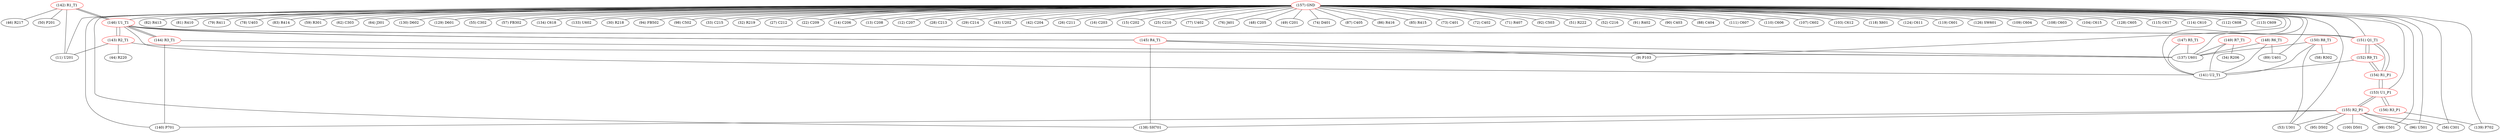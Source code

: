 graph {
	142 [label="(142) R1_T1" color=red]
	46 [label="(46) R217"]
	50 [label="(50) P201"]
	11 [label="(11) U201"]
	146 [label="(146) U1_T1"]
	143 [label="(143) R2_T1" color=red]
	11 [label="(11) U201"]
	44 [label="(44) R220"]
	137 [label="(137) U601"]
	146 [label="(146) U1_T1"]
	144 [label="(144) R3_T1" color=red]
	137 [label="(137) U601"]
	140 [label="(140) P701"]
	146 [label="(146) U1_T1"]
	145 [label="(145) R4_T1" color=red]
	137 [label="(137) U601"]
	138 [label="(138) SH701"]
	9 [label="(9) P103"]
	146 [label="(146) U1_T1"]
	146 [label="(146) U1_T1" color=red]
	141 [label="(141) U2_T1"]
	144 [label="(144) R3_T1"]
	143 [label="(143) R2_T1"]
	142 [label="(142) R1_T1"]
	151 [label="(151) Q1_T1"]
	145 [label="(145) R4_T1"]
	147 [label="(147) R5_T1" color=red]
	137 [label="(137) U601"]
	141 [label="(141) U2_T1"]
	148 [label="(148) R6_T1" color=red]
	137 [label="(137) U601"]
	89 [label="(89) U401"]
	141 [label="(141) U2_T1"]
	149 [label="(149) R7_T1" color=red]
	34 [label="(34) R206"]
	137 [label="(137) U601"]
	141 [label="(141) U2_T1"]
	150 [label="(150) R8_T1" color=red]
	53 [label="(53) U301"]
	137 [label="(137) U601"]
	58 [label="(58) R302"]
	141 [label="(141) U2_T1"]
	151 [label="(151) Q1_T1" color=red]
	146 [label="(146) U1_T1"]
	154 [label="(154) R1_P1"]
	152 [label="(152) R9_T1"]
	152 [label="(152) R9_T1" color=red]
	141 [label="(141) U2_T1"]
	154 [label="(154) R1_P1"]
	151 [label="(151) Q1_T1"]
	153 [label="(153) U1_P1" color=red]
	156 [label="(156) R3_P1"]
	155 [label="(155) R2_P1"]
	154 [label="(154) R1_P1"]
	154 [label="(154) R1_P1" color=red]
	152 [label="(152) R9_T1"]
	151 [label="(151) Q1_T1"]
	153 [label="(153) U1_P1"]
	155 [label="(155) R2_P1" color=red]
	140 [label="(140) P701"]
	99 [label="(99) C501"]
	100 [label="(100) D501"]
	96 [label="(96) U501"]
	95 [label="(95) D502"]
	138 [label="(138) SH701"]
	56 [label="(56) C301"]
	53 [label="(53) U301"]
	153 [label="(153) U1_P1"]
	156 [label="(156) R3_P1" color=red]
	139 [label="(139) P702"]
	153 [label="(153) U1_P1"]
	157 [label="(157) GND" color=red]
	82 [label="(82) R413"]
	81 [label="(81) R410"]
	79 [label="(79) R411"]
	78 [label="(78) U403"]
	138 [label="(138) SH701"]
	83 [label="(83) R414"]
	59 [label="(59) R301"]
	62 [label="(62) C303"]
	137 [label="(137) U601"]
	64 [label="(64) J301"]
	130 [label="(130) D602"]
	129 [label="(129) D601"]
	55 [label="(55) C302"]
	139 [label="(139) P702"]
	56 [label="(56) C301"]
	57 [label="(57) FB302"]
	53 [label="(53) U301"]
	134 [label="(134) C618"]
	133 [label="(133) U602"]
	30 [label="(30) R218"]
	140 [label="(140) P701"]
	96 [label="(96) U501"]
	94 [label="(94) FB502"]
	98 [label="(98) C502"]
	33 [label="(33) C215"]
	32 [label="(32) R219"]
	27 [label="(27) C212"]
	22 [label="(22) C209"]
	11 [label="(11) U201"]
	14 [label="(14) C206"]
	13 [label="(13) C208"]
	12 [label="(12) C207"]
	28 [label="(28) C213"]
	29 [label="(29) C214"]
	43 [label="(43) U202"]
	42 [label="(42) C204"]
	26 [label="(26) C211"]
	16 [label="(16) C203"]
	15 [label="(15) C202"]
	25 [label="(25) C210"]
	77 [label="(77) U402"]
	76 [label="(76) J401"]
	48 [label="(48) C205"]
	49 [label="(49) C201"]
	74 [label="(74) D401"]
	87 [label="(87) C405"]
	86 [label="(86) R416"]
	85 [label="(85) R415"]
	73 [label="(73) C401"]
	72 [label="(72) C402"]
	71 [label="(71) R407"]
	92 [label="(92) C503"]
	99 [label="(99) C501"]
	51 [label="(51) R222"]
	52 [label="(52) C216"]
	91 [label="(91) R402"]
	90 [label="(90) C403"]
	89 [label="(89) U401"]
	88 [label="(88) C404"]
	111 [label="(111) C607"]
	110 [label="(110) C606"]
	107 [label="(107) C602"]
	103 [label="(103) C612"]
	118 [label="(118) X601"]
	124 [label="(124) C611"]
	119 [label="(119) C601"]
	126 [label="(126) SW601"]
	109 [label="(109) C604"]
	108 [label="(108) C603"]
	104 [label="(104) C615"]
	128 [label="(128) C605"]
	9 [label="(9) P103"]
	115 [label="(115) C617"]
	114 [label="(114) C610"]
	112 [label="(112) C608"]
	113 [label="(113) C609"]
	146 [label="(146) U1_T1"]
	141 [label="(141) U2_T1"]
	151 [label="(151) Q1_T1"]
	153 [label="(153) U1_P1"]
	142 -- 46
	142 -- 50
	142 -- 11
	142 -- 146
	143 -- 11
	143 -- 44
	143 -- 137
	143 -- 146
	144 -- 137
	144 -- 140
	144 -- 146
	145 -- 137
	145 -- 138
	145 -- 9
	145 -- 146
	146 -- 141
	146 -- 144
	146 -- 143
	146 -- 142
	146 -- 151
	146 -- 145
	147 -- 137
	147 -- 141
	148 -- 137
	148 -- 89
	148 -- 141
	149 -- 34
	149 -- 137
	149 -- 141
	150 -- 53
	150 -- 137
	150 -- 58
	150 -- 141
	151 -- 146
	151 -- 154
	151 -- 152
	152 -- 141
	152 -- 154
	152 -- 151
	153 -- 156
	153 -- 155
	153 -- 154
	154 -- 152
	154 -- 151
	154 -- 153
	155 -- 140
	155 -- 99
	155 -- 100
	155 -- 96
	155 -- 95
	155 -- 138
	155 -- 56
	155 -- 53
	155 -- 153
	156 -- 139
	156 -- 153
	157 -- 82
	157 -- 81
	157 -- 79
	157 -- 78
	157 -- 138
	157 -- 83
	157 -- 59
	157 -- 62
	157 -- 137
	157 -- 64
	157 -- 130
	157 -- 129
	157 -- 55
	157 -- 139
	157 -- 56
	157 -- 57
	157 -- 53
	157 -- 134
	157 -- 133
	157 -- 30
	157 -- 140
	157 -- 96
	157 -- 94
	157 -- 98
	157 -- 33
	157 -- 32
	157 -- 27
	157 -- 22
	157 -- 11
	157 -- 14
	157 -- 13
	157 -- 12
	157 -- 28
	157 -- 29
	157 -- 43
	157 -- 42
	157 -- 26
	157 -- 16
	157 -- 15
	157 -- 25
	157 -- 77
	157 -- 76
	157 -- 48
	157 -- 49
	157 -- 74
	157 -- 87
	157 -- 86
	157 -- 85
	157 -- 73
	157 -- 72
	157 -- 71
	157 -- 92
	157 -- 99
	157 -- 51
	157 -- 52
	157 -- 91
	157 -- 90
	157 -- 89
	157 -- 88
	157 -- 111
	157 -- 110
	157 -- 107
	157 -- 103
	157 -- 118
	157 -- 124
	157 -- 119
	157 -- 126
	157 -- 109
	157 -- 108
	157 -- 104
	157 -- 128
	157 -- 9
	157 -- 115
	157 -- 114
	157 -- 112
	157 -- 113
	157 -- 146
	157 -- 141
	157 -- 151
	157 -- 153
}